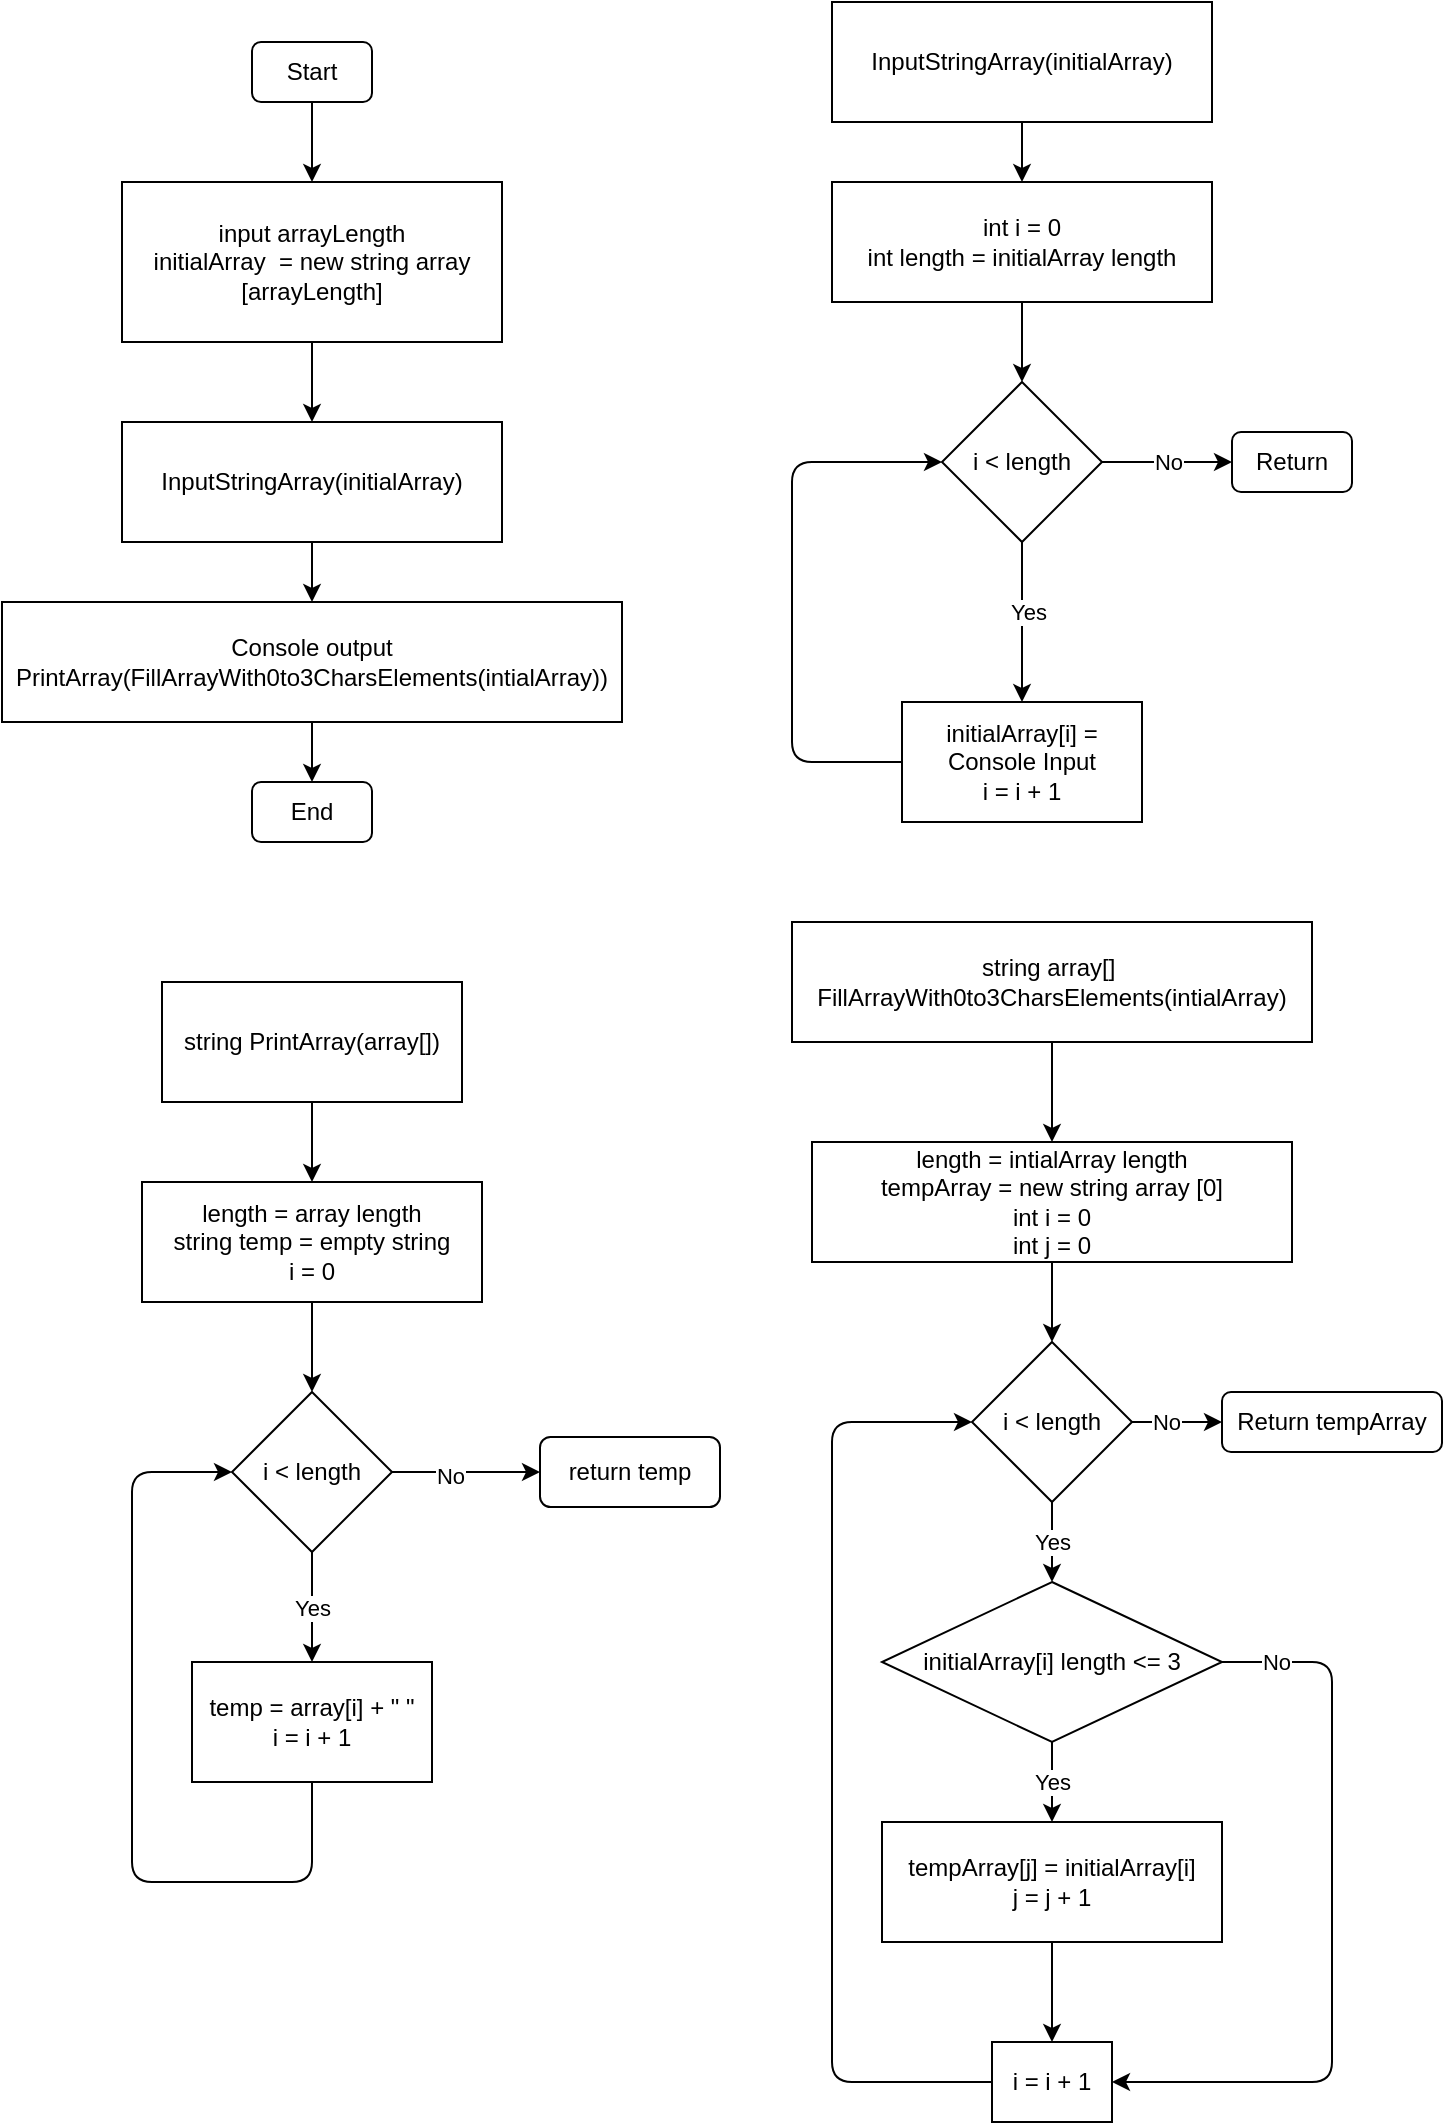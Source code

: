 <mxfile>
    <diagram id="SZF0kv5U9mDEVPIkkbhs" name="Страница 1">
        <mxGraphModel dx="566" dy="345" grid="1" gridSize="10" guides="1" tooltips="1" connect="1" arrows="1" fold="1" page="1" pageScale="1" pageWidth="827" pageHeight="1169" math="0" shadow="0">
            <root>
                <mxCell id="0"/>
                <mxCell id="1" parent="0"/>
                <mxCell id="4" style="edgeStyle=none;html=1;entryX=0.5;entryY=0;entryDx=0;entryDy=0;" parent="1" source="2" target="3" edge="1">
                    <mxGeometry relative="1" as="geometry"/>
                </mxCell>
                <mxCell id="2" value="Start" style="rounded=1;whiteSpace=wrap;html=1;" parent="1" vertex="1">
                    <mxGeometry x="180" y="70" width="60" height="30" as="geometry"/>
                </mxCell>
                <mxCell id="6" style="edgeStyle=none;html=1;entryX=0.5;entryY=0;entryDx=0;entryDy=0;" parent="1" source="3" target="5" edge="1">
                    <mxGeometry relative="1" as="geometry"/>
                </mxCell>
                <mxCell id="3" value="input arrayLength&lt;br&gt;initialArray&amp;nbsp; = new string array [arrayLength]" style="rounded=0;whiteSpace=wrap;html=1;" parent="1" vertex="1">
                    <mxGeometry x="115" y="140" width="190" height="80" as="geometry"/>
                </mxCell>
                <mxCell id="8" style="edgeStyle=none;html=1;entryX=0.5;entryY=0;entryDx=0;entryDy=0;" parent="1" source="5" edge="1">
                    <mxGeometry relative="1" as="geometry">
                        <mxPoint x="210" y="350" as="targetPoint"/>
                    </mxGeometry>
                </mxCell>
                <mxCell id="5" value="InputStringArray(initialArray)" style="rounded=0;whiteSpace=wrap;html=1;" parent="1" vertex="1">
                    <mxGeometry x="115" y="260" width="190" height="60" as="geometry"/>
                </mxCell>
                <mxCell id="11" style="edgeStyle=none;html=1;entryX=0.5;entryY=0;entryDx=0;entryDy=0;" parent="1" source="9" target="10" edge="1">
                    <mxGeometry relative="1" as="geometry"/>
                </mxCell>
                <mxCell id="9" value="Console output &lt;br&gt;PrintArray(FillArrayWith0to3CharsElements(intialArray))" style="rounded=0;whiteSpace=wrap;html=1;" parent="1" vertex="1">
                    <mxGeometry x="55" y="350" width="310" height="60" as="geometry"/>
                </mxCell>
                <mxCell id="10" value="End" style="rounded=1;whiteSpace=wrap;html=1;" parent="1" vertex="1">
                    <mxGeometry x="180" y="440" width="60" height="30" as="geometry"/>
                </mxCell>
                <mxCell id="15" style="edgeStyle=none;html=1;entryX=0.5;entryY=0;entryDx=0;entryDy=0;" parent="1" source="13" target="14" edge="1">
                    <mxGeometry relative="1" as="geometry"/>
                </mxCell>
                <mxCell id="13" value="InputStringArray(initialArray)" style="rounded=0;whiteSpace=wrap;html=1;" parent="1" vertex="1">
                    <mxGeometry x="470" y="50" width="190" height="60" as="geometry"/>
                </mxCell>
                <mxCell id="17" style="edgeStyle=none;html=1;entryX=0.5;entryY=0;entryDx=0;entryDy=0;" parent="1" source="14" target="16" edge="1">
                    <mxGeometry relative="1" as="geometry"/>
                </mxCell>
                <mxCell id="14" value="int i = 0&lt;br&gt;int length = initialArray length" style="rounded=0;whiteSpace=wrap;html=1;" parent="1" vertex="1">
                    <mxGeometry x="470" y="140" width="190" height="60" as="geometry"/>
                </mxCell>
                <mxCell id="19" style="edgeStyle=none;html=1;exitX=0.5;exitY=1;exitDx=0;exitDy=0;entryX=0.5;entryY=0;entryDx=0;entryDy=0;" parent="1" source="16" target="18" edge="1">
                    <mxGeometry relative="1" as="geometry"/>
                </mxCell>
                <mxCell id="20" value="Yes" style="edgeLabel;html=1;align=center;verticalAlign=middle;resizable=0;points=[];" parent="19" vertex="1" connectable="0">
                    <mxGeometry x="-0.125" y="3" relative="1" as="geometry">
                        <mxPoint as="offset"/>
                    </mxGeometry>
                </mxCell>
                <mxCell id="23" value="No" style="edgeStyle=none;html=1;entryX=0;entryY=0.5;entryDx=0;entryDy=0;" parent="1" source="16" target="22" edge="1">
                    <mxGeometry relative="1" as="geometry"/>
                </mxCell>
                <mxCell id="16" value="i &amp;lt; length" style="rhombus;whiteSpace=wrap;html=1;" parent="1" vertex="1">
                    <mxGeometry x="525" y="240" width="80" height="80" as="geometry"/>
                </mxCell>
                <mxCell id="21" style="edgeStyle=none;html=1;entryX=0;entryY=0.5;entryDx=0;entryDy=0;" parent="1" source="18" target="16" edge="1">
                    <mxGeometry relative="1" as="geometry">
                        <mxPoint x="480" y="300" as="targetPoint"/>
                        <Array as="points">
                            <mxPoint x="450" y="430"/>
                            <mxPoint x="450" y="280"/>
                        </Array>
                    </mxGeometry>
                </mxCell>
                <mxCell id="18" value="initialArray[i] = Console Input&lt;br&gt;i = i + 1" style="rounded=0;whiteSpace=wrap;html=1;" parent="1" vertex="1">
                    <mxGeometry x="505" y="400" width="120" height="60" as="geometry"/>
                </mxCell>
                <mxCell id="22" value="Return" style="rounded=1;whiteSpace=wrap;html=1;" parent="1" vertex="1">
                    <mxGeometry x="670" y="265" width="60" height="30" as="geometry"/>
                </mxCell>
                <mxCell id="26" style="edgeStyle=none;html=1;exitX=0.5;exitY=1;exitDx=0;exitDy=0;" parent="1" source="24" target="25" edge="1">
                    <mxGeometry relative="1" as="geometry"/>
                </mxCell>
                <mxCell id="24" value="string array[]&amp;nbsp; FillArrayWith0to3CharsElements(intialArray)" style="rounded=0;whiteSpace=wrap;html=1;" parent="1" vertex="1">
                    <mxGeometry x="450" y="510" width="260" height="60" as="geometry"/>
                </mxCell>
                <mxCell id="28" style="edgeStyle=none;html=1;entryX=0.5;entryY=0;entryDx=0;entryDy=0;" parent="1" source="25" target="27" edge="1">
                    <mxGeometry relative="1" as="geometry"/>
                </mxCell>
                <mxCell id="25" value="length = intialArray length&lt;br&gt;tempArray = new string array [0]&lt;br&gt;int i = 0&lt;br&gt;int j = 0" style="rounded=0;whiteSpace=wrap;html=1;" parent="1" vertex="1">
                    <mxGeometry x="460" y="620" width="240" height="60" as="geometry"/>
                </mxCell>
                <mxCell id="31" value="Yes" style="edgeStyle=none;html=1;exitX=0.5;exitY=1;exitDx=0;exitDy=0;entryX=0.5;entryY=0;entryDx=0;entryDy=0;" parent="1" source="27" target="30" edge="1">
                    <mxGeometry relative="1" as="geometry"/>
                </mxCell>
                <mxCell id="44" style="edgeStyle=none;html=1;exitX=1;exitY=0.5;exitDx=0;exitDy=0;entryX=0;entryY=0.5;entryDx=0;entryDy=0;" parent="1" source="27" target="43" edge="1">
                    <mxGeometry relative="1" as="geometry"/>
                </mxCell>
                <mxCell id="45" value="No" style="edgeLabel;html=1;align=center;verticalAlign=middle;resizable=0;points=[];" parent="44" vertex="1" connectable="0">
                    <mxGeometry x="-0.261" y="-2" relative="1" as="geometry">
                        <mxPoint y="-2" as="offset"/>
                    </mxGeometry>
                </mxCell>
                <mxCell id="27" value="i &amp;lt; length" style="rhombus;whiteSpace=wrap;html=1;" parent="1" vertex="1">
                    <mxGeometry x="540" y="720" width="80" height="80" as="geometry"/>
                </mxCell>
                <mxCell id="33" value="Yes" style="edgeStyle=none;html=1;exitX=0.5;exitY=1;exitDx=0;exitDy=0;entryX=0.5;entryY=0;entryDx=0;entryDy=0;" parent="1" source="30" target="32" edge="1">
                    <mxGeometry relative="1" as="geometry"/>
                </mxCell>
                <mxCell id="37" style="edgeStyle=none;html=1;entryX=1;entryY=0.5;entryDx=0;entryDy=0;" parent="1" source="30" target="35" edge="1">
                    <mxGeometry relative="1" as="geometry">
                        <Array as="points">
                            <mxPoint x="720" y="880"/>
                            <mxPoint x="720" y="1090"/>
                            <mxPoint x="650" y="1090"/>
                        </Array>
                    </mxGeometry>
                </mxCell>
                <mxCell id="38" value="No" style="edgeLabel;html=1;align=center;verticalAlign=middle;resizable=0;points=[];" parent="37" vertex="1" connectable="0">
                    <mxGeometry x="-0.856" relative="1" as="geometry">
                        <mxPoint as="offset"/>
                    </mxGeometry>
                </mxCell>
                <mxCell id="30" value="initialArray[i] length &amp;lt;= 3" style="rhombus;whiteSpace=wrap;html=1;" parent="1" vertex="1">
                    <mxGeometry x="495" y="840" width="170" height="80" as="geometry"/>
                </mxCell>
                <mxCell id="36" style="edgeStyle=none;html=1;entryX=0.5;entryY=0;entryDx=0;entryDy=0;" parent="1" source="32" target="35" edge="1">
                    <mxGeometry relative="1" as="geometry"/>
                </mxCell>
                <mxCell id="32" value="tempArray[j] = initialArray[i]&lt;br&gt;j = j + 1" style="rounded=0;whiteSpace=wrap;html=1;" parent="1" vertex="1">
                    <mxGeometry x="495" y="960" width="170" height="60" as="geometry"/>
                </mxCell>
                <mxCell id="41" style="edgeStyle=none;html=1;exitX=0;exitY=0.5;exitDx=0;exitDy=0;entryX=0;entryY=0.5;entryDx=0;entryDy=0;" parent="1" source="35" target="27" edge="1">
                    <mxGeometry relative="1" as="geometry">
                        <Array as="points">
                            <mxPoint x="470" y="1090"/>
                            <mxPoint x="470" y="760"/>
                        </Array>
                    </mxGeometry>
                </mxCell>
                <mxCell id="35" value="i = i + 1" style="rounded=0;whiteSpace=wrap;html=1;" parent="1" vertex="1">
                    <mxGeometry x="550" y="1070" width="60" height="40" as="geometry"/>
                </mxCell>
                <mxCell id="43" value="Return tempArray" style="rounded=1;whiteSpace=wrap;html=1;" parent="1" vertex="1">
                    <mxGeometry x="665" y="745" width="110" height="30" as="geometry"/>
                </mxCell>
                <mxCell id="48" style="edgeStyle=none;html=1;entryX=0.5;entryY=0;entryDx=0;entryDy=0;" edge="1" parent="1" source="46" target="47">
                    <mxGeometry relative="1" as="geometry"/>
                </mxCell>
                <mxCell id="46" value="string PrintArray(array[])" style="rounded=0;whiteSpace=wrap;html=1;" vertex="1" parent="1">
                    <mxGeometry x="135" y="540" width="150" height="60" as="geometry"/>
                </mxCell>
                <mxCell id="50" style="edgeStyle=none;html=1;entryX=0.5;entryY=0;entryDx=0;entryDy=0;" edge="1" parent="1" source="47" target="49">
                    <mxGeometry relative="1" as="geometry"/>
                </mxCell>
                <mxCell id="47" value="length = array length&lt;br&gt;string temp = empty string&lt;br&gt;i = 0" style="rounded=0;whiteSpace=wrap;html=1;" vertex="1" parent="1">
                    <mxGeometry x="125" y="640" width="170" height="60" as="geometry"/>
                </mxCell>
                <mxCell id="52" value="Yes" style="edgeStyle=none;html=1;exitX=0.5;exitY=1;exitDx=0;exitDy=0;entryX=0.5;entryY=0;entryDx=0;entryDy=0;" edge="1" parent="1" source="49" target="51">
                    <mxGeometry relative="1" as="geometry"/>
                </mxCell>
                <mxCell id="57" style="edgeStyle=none;html=1;entryX=0;entryY=0.5;entryDx=0;entryDy=0;" edge="1" parent="1" source="49" target="56">
                    <mxGeometry relative="1" as="geometry"/>
                </mxCell>
                <mxCell id="58" value="No" style="edgeLabel;html=1;align=center;verticalAlign=middle;resizable=0;points=[];" vertex="1" connectable="0" parent="57">
                    <mxGeometry x="-0.216" y="-2" relative="1" as="geometry">
                        <mxPoint as="offset"/>
                    </mxGeometry>
                </mxCell>
                <mxCell id="49" value="i &amp;lt; length" style="rhombus;whiteSpace=wrap;html=1;" vertex="1" parent="1">
                    <mxGeometry x="170" y="745" width="80" height="80" as="geometry"/>
                </mxCell>
                <mxCell id="55" style="edgeStyle=none;html=1;entryX=0;entryY=0.5;entryDx=0;entryDy=0;" edge="1" parent="1" source="51" target="49">
                    <mxGeometry relative="1" as="geometry">
                        <Array as="points">
                            <mxPoint x="210" y="990"/>
                            <mxPoint x="120" y="990"/>
                            <mxPoint x="120" y="785"/>
                        </Array>
                    </mxGeometry>
                </mxCell>
                <mxCell id="51" value="temp = array[i] + &quot; &quot;&lt;br&gt;i = i + 1" style="rounded=0;whiteSpace=wrap;html=1;" vertex="1" parent="1">
                    <mxGeometry x="150" y="880" width="120" height="60" as="geometry"/>
                </mxCell>
                <mxCell id="56" value="return temp" style="rounded=1;whiteSpace=wrap;html=1;" vertex="1" parent="1">
                    <mxGeometry x="324" y="767.5" width="90" height="35" as="geometry"/>
                </mxCell>
            </root>
        </mxGraphModel>
    </diagram>
</mxfile>